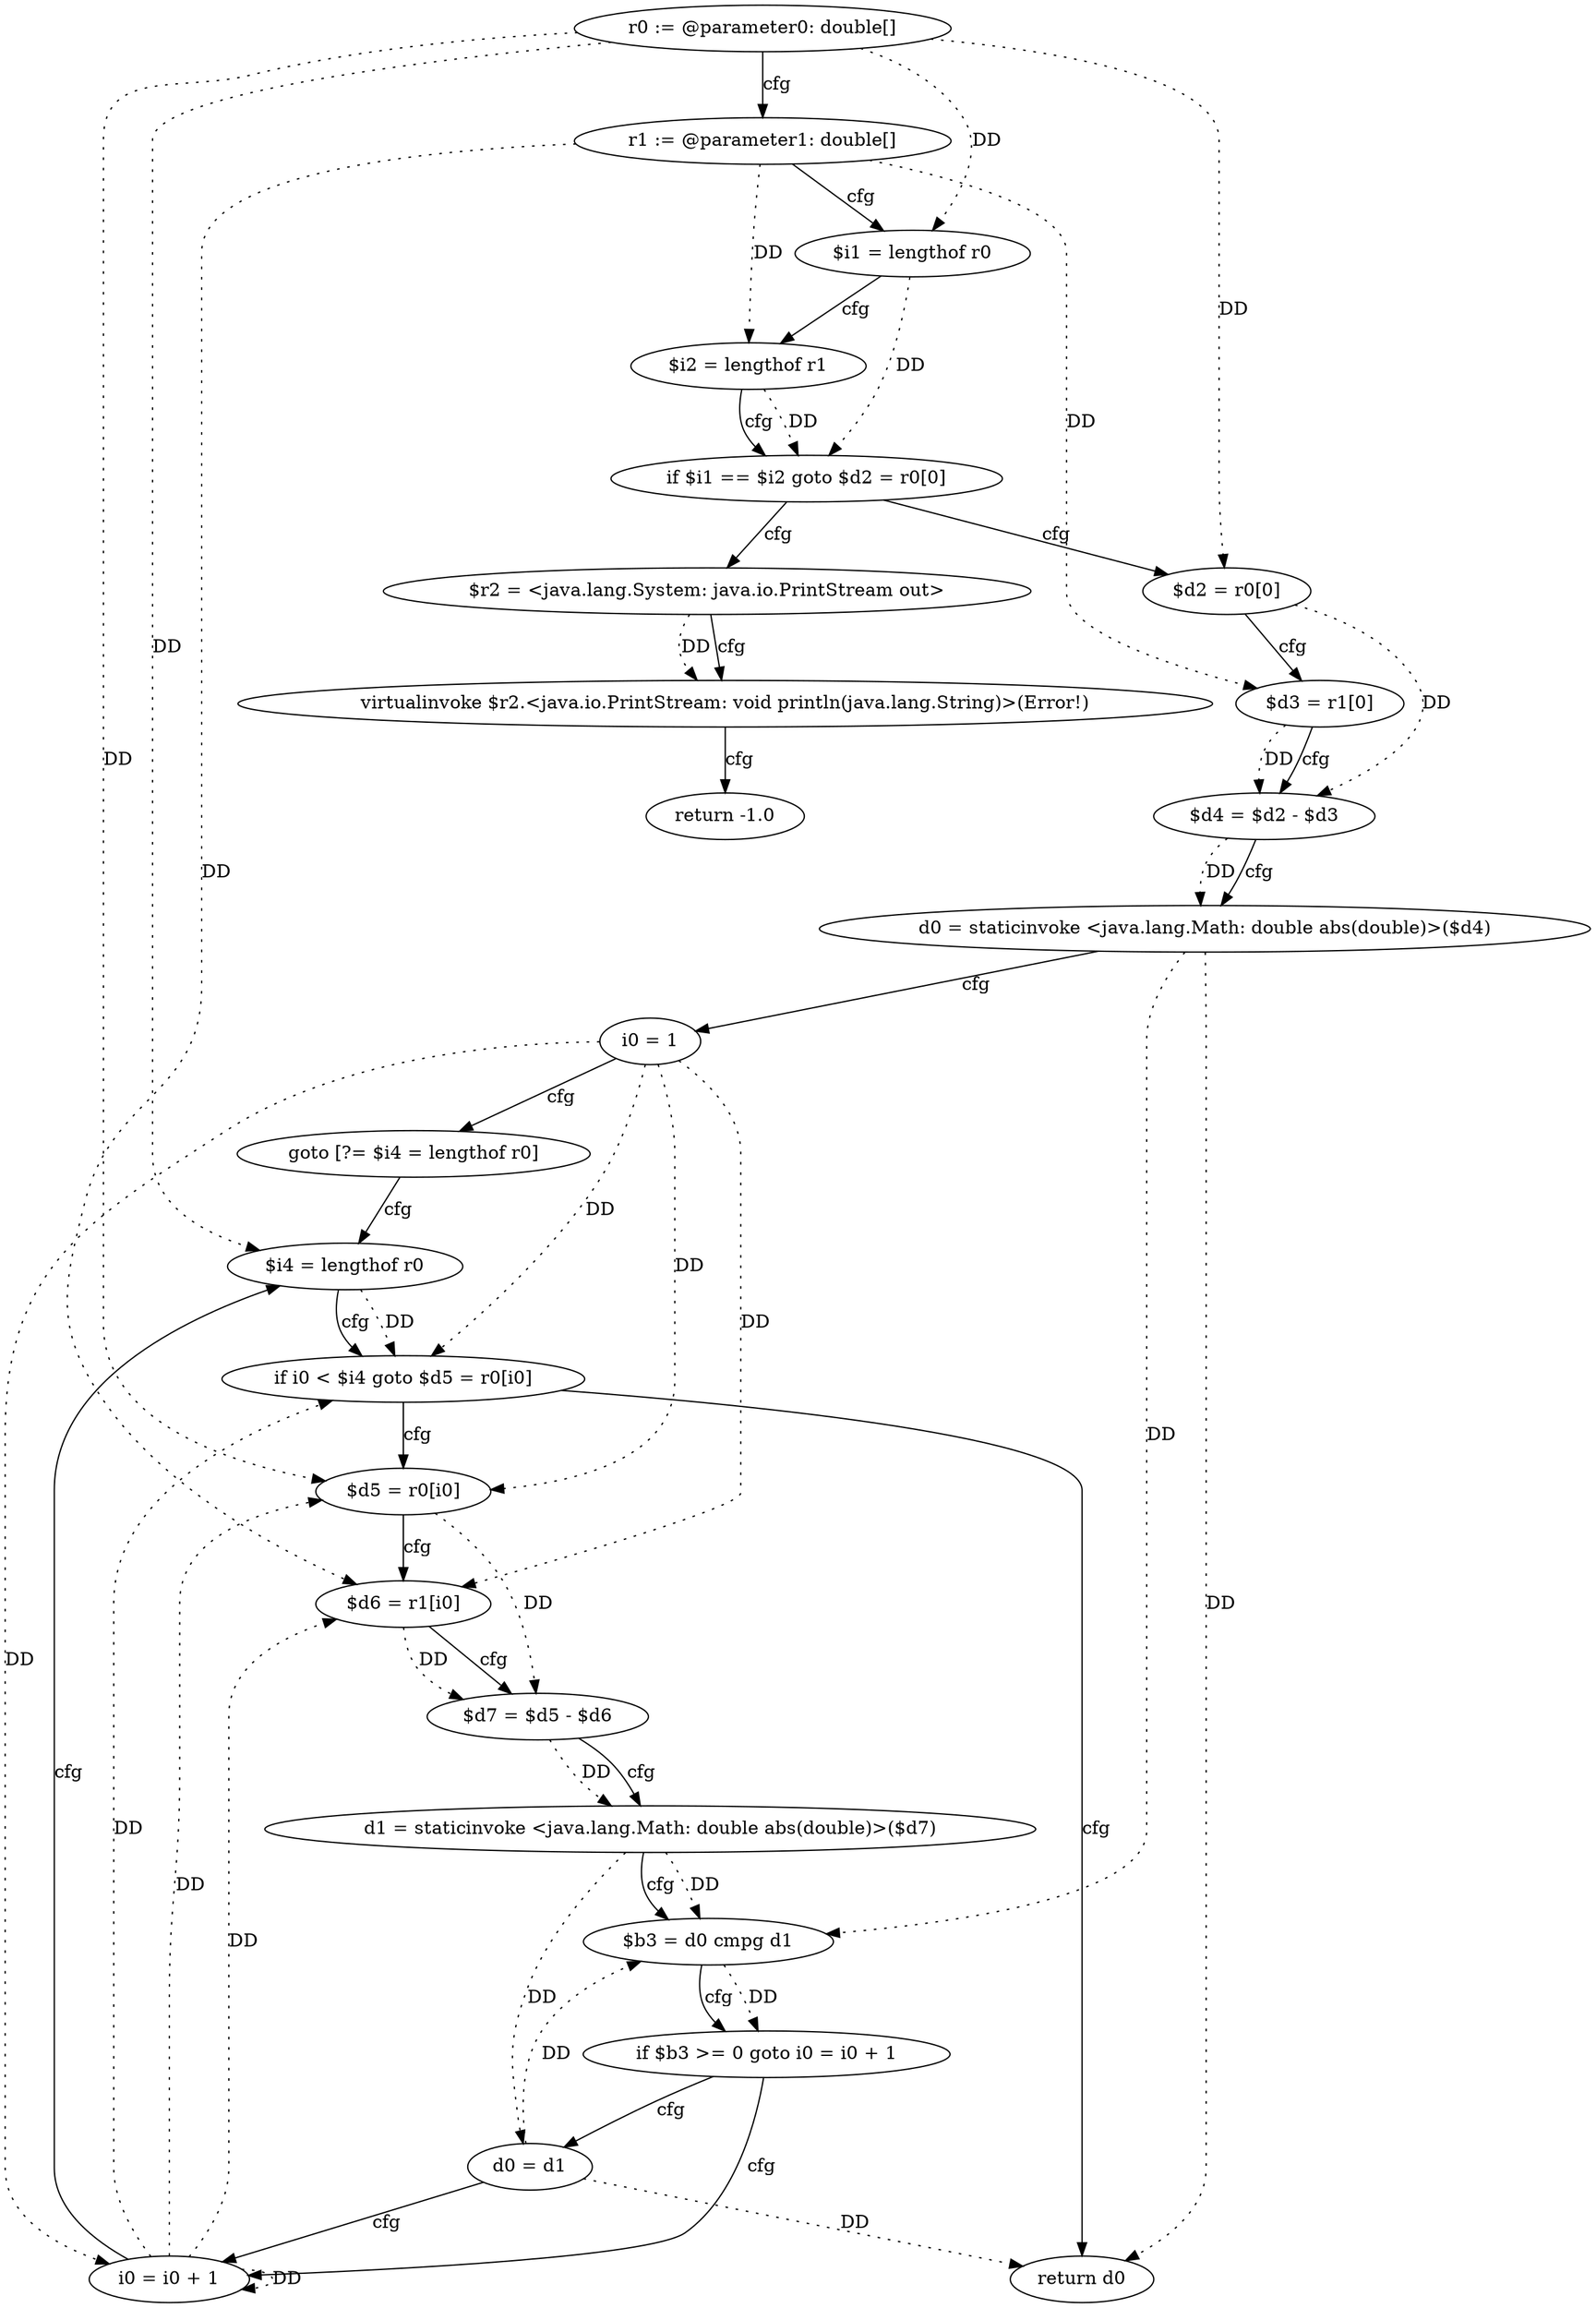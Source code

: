 digraph "chebyshevDistance" {
    "0" [label="r0 := @parameter0: double[]",];
    "1" [label="r1 := @parameter1: double[]",];
    "2" [label="$i1 = lengthof r0",];
    "3" [label="$i2 = lengthof r1",];
    "4" [label="if $i1 == $i2 goto $d2 = r0[0]",];
    "5" [label="$r2 = <java.lang.System: java.io.PrintStream out>",];
    "6" [label="virtualinvoke $r2.<java.io.PrintStream: void println(java.lang.String)>(Error!)",];
    "7" [label="return -1.0",];
    "8" [label="$d2 = r0[0]",];
    "9" [label="$d3 = r1[0]",];
    "10" [label="$d4 = $d2 - $d3",];
    "11" [label="d0 = staticinvoke <java.lang.Math: double abs(double)>($d4)",];
    "12" [label="i0 = 1",];
    "13" [label="goto [?= $i4 = lengthof r0]",];
    "14" [label="$d5 = r0[i0]",];
    "15" [label="$d6 = r1[i0]",];
    "16" [label="$d7 = $d5 - $d6",];
    "17" [label="d1 = staticinvoke <java.lang.Math: double abs(double)>($d7)",];
    "18" [label="$b3 = d0 cmpg d1",];
    "19" [label="if $b3 >= 0 goto i0 = i0 + 1",];
    "20" [label="d0 = d1",];
    "21" [label="i0 = i0 + 1",];
    "22" [label="$i4 = lengthof r0",];
    "23" [label="if i0 < $i4 goto $d5 = r0[i0]",];
    "24" [label="return d0",];
    "0"->"2" [label="DD",style=dotted,];
    "0"->"8" [label="DD",style=dotted,];
    "0"->"14" [label="DD",style=dotted,];
    "0"->"22" [label="DD",style=dotted,];
    "1"->"3" [label="DD",style=dotted,];
    "1"->"9" [label="DD",style=dotted,];
    "1"->"15" [label="DD",style=dotted,];
    "2"->"4" [label="DD",style=dotted,];
    "3"->"4" [label="DD",style=dotted,];
    "5"->"6" [label="DD",style=dotted,];
    "8"->"10" [label="DD",style=dotted,];
    "9"->"10" [label="DD",style=dotted,];
    "10"->"11" [label="DD",style=dotted,];
    "11"->"18" [label="DD",style=dotted,];
    "11"->"24" [label="DD",style=dotted,];
    "12"->"14" [label="DD",style=dotted,];
    "12"->"15" [label="DD",style=dotted,];
    "12"->"21" [label="DD",style=dotted,];
    "12"->"23" [label="DD",style=dotted,];
    "14"->"16" [label="DD",style=dotted,];
    "15"->"16" [label="DD",style=dotted,];
    "16"->"17" [label="DD",style=dotted,];
    "17"->"18" [label="DD",style=dotted,];
    "17"->"20" [label="DD",style=dotted,];
    "18"->"19" [label="DD",style=dotted,];
    "20"->"18" [label="DD",style=dotted,];
    "20"->"24" [label="DD",style=dotted,];
    "21"->"14" [label="DD",style=dotted,];
    "21"->"15" [label="DD",style=dotted,];
    "21"->"21" [label="DD",style=dotted,];
    "21"->"23" [label="DD",style=dotted,];
    "22"->"23" [label="DD",style=dotted,];
    "0"->"1" [label="cfg",];
    "1"->"2" [label="cfg",];
    "2"->"3" [label="cfg",];
    "3"->"4" [label="cfg",];
    "4"->"5" [label="cfg",];
    "4"->"8" [label="cfg",];
    "5"->"6" [label="cfg",];
    "6"->"7" [label="cfg",];
    "8"->"9" [label="cfg",];
    "9"->"10" [label="cfg",];
    "10"->"11" [label="cfg",];
    "11"->"12" [label="cfg",];
    "12"->"13" [label="cfg",];
    "13"->"22" [label="cfg",];
    "14"->"15" [label="cfg",];
    "15"->"16" [label="cfg",];
    "16"->"17" [label="cfg",];
    "17"->"18" [label="cfg",];
    "18"->"19" [label="cfg",];
    "19"->"20" [label="cfg",];
    "19"->"21" [label="cfg",];
    "20"->"21" [label="cfg",];
    "21"->"22" [label="cfg",];
    "22"->"23" [label="cfg",];
    "23"->"24" [label="cfg",];
    "23"->"14" [label="cfg",];
}
